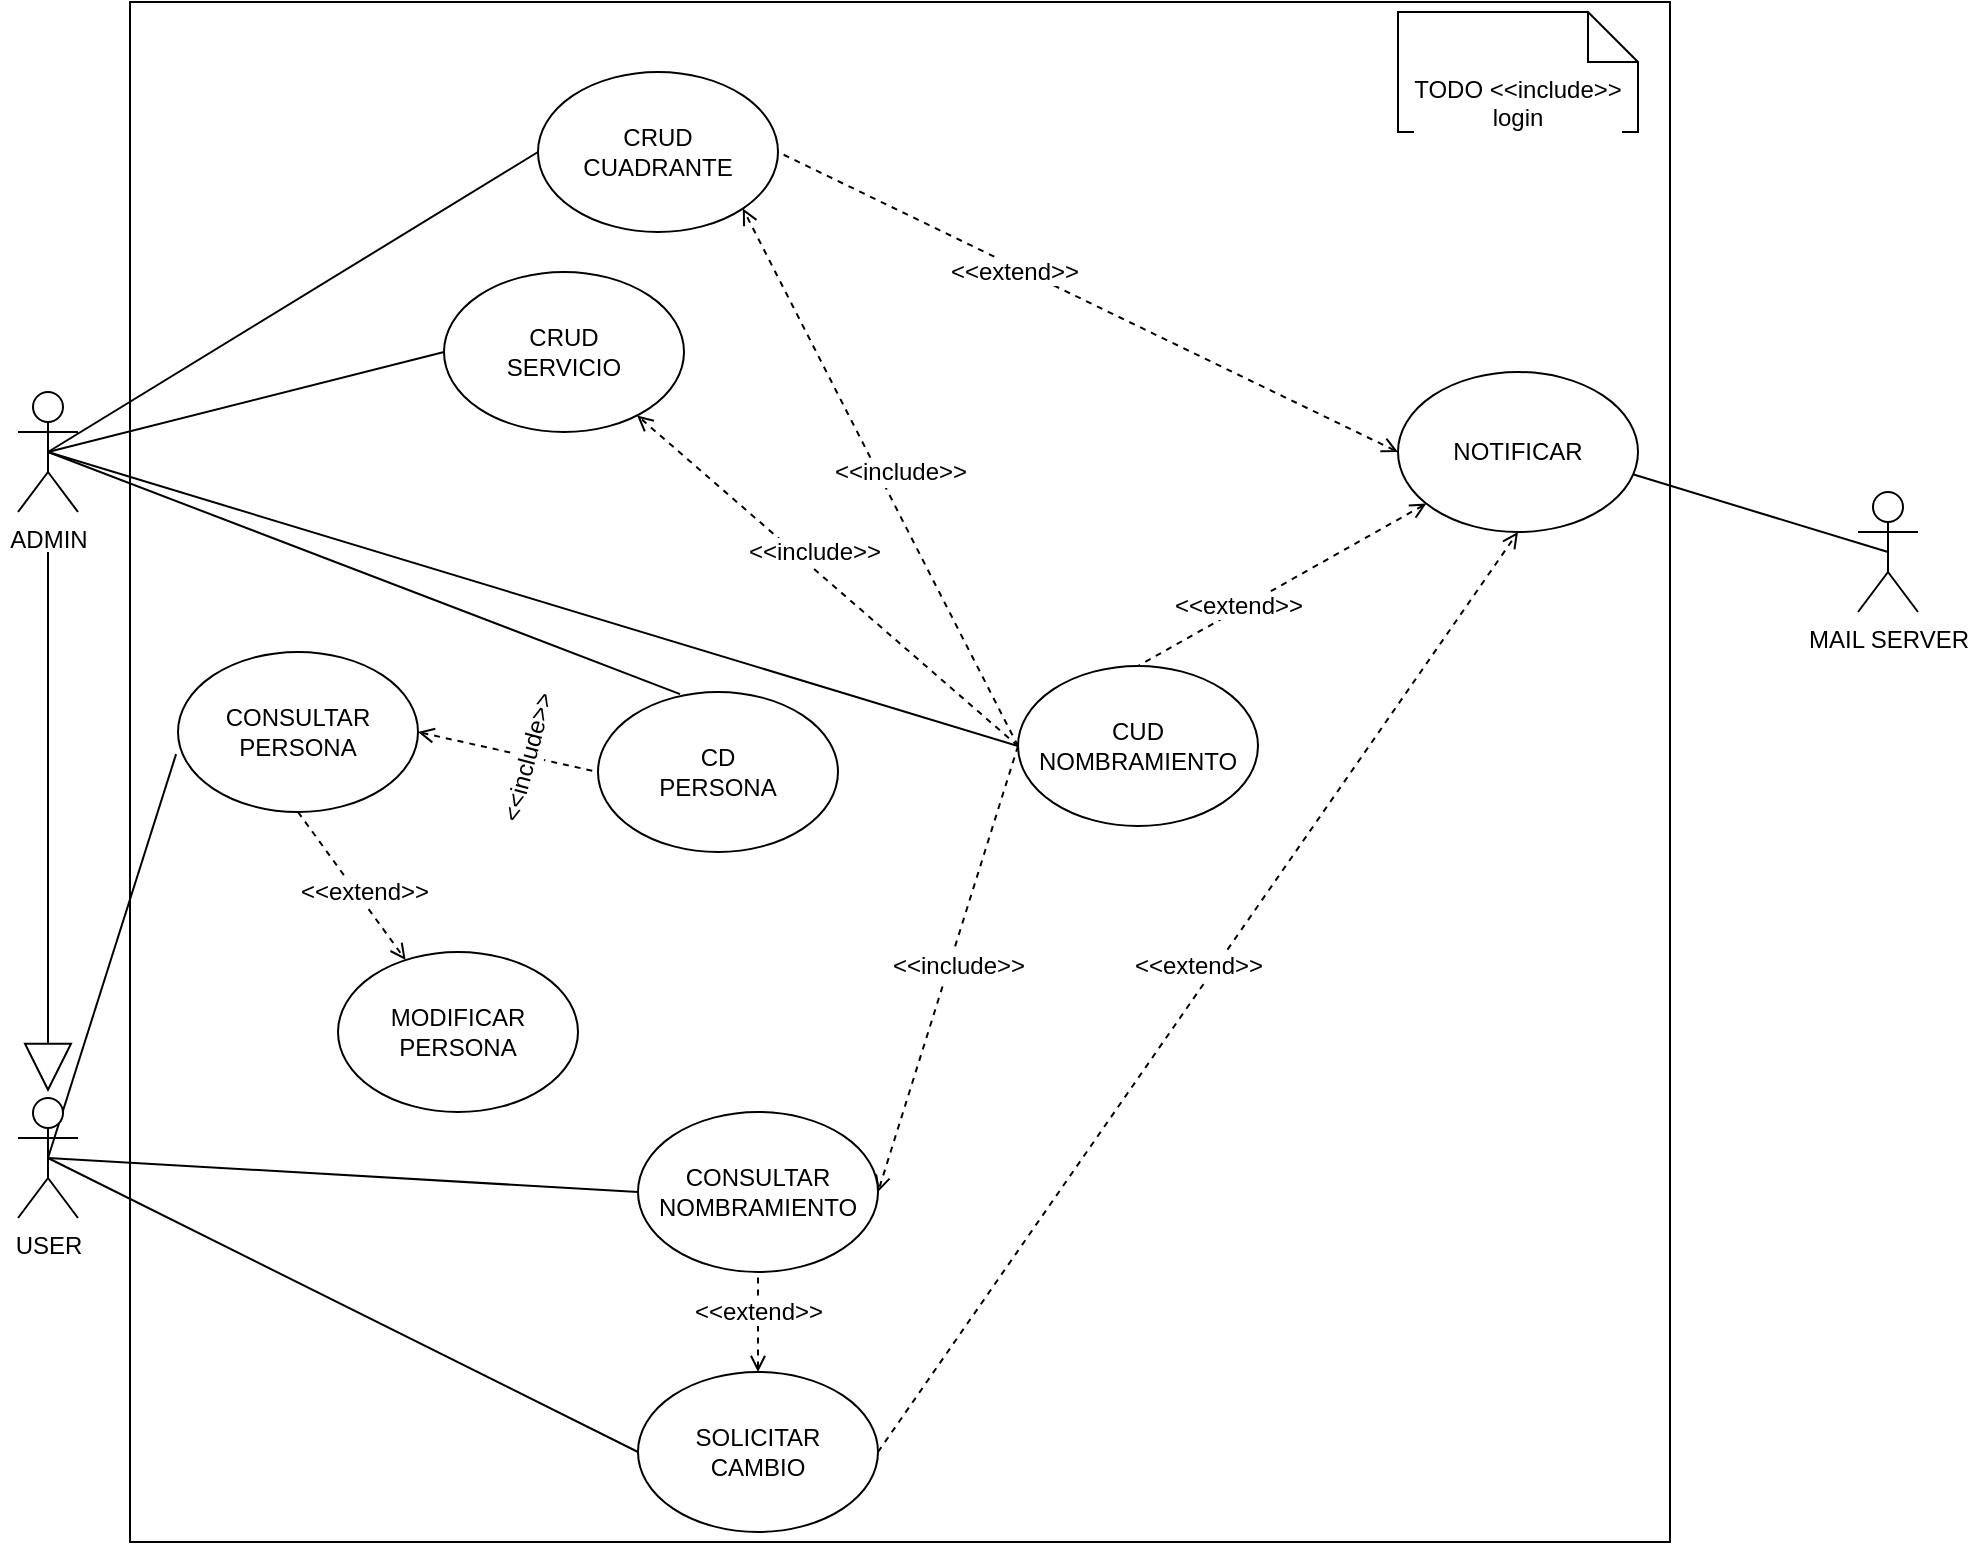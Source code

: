<mxfile version="13.10.9" type="github">
  <diagram name="Page-1" id="e7e014a7-5840-1c2e-5031-d8a46d1fe8dd">
    <mxGraphModel dx="1422" dy="762" grid="1" gridSize="10" guides="1" tooltips="1" connect="1" arrows="1" fold="1" page="1" pageScale="1" pageWidth="1169" pageHeight="826" background="#ffffff" math="0" shadow="0">
      <root>
        <mxCell id="0" />
        <mxCell id="1" parent="0" />
        <mxCell id="pjRjvjTuiItraaZkLmIK-75" value="" style="whiteSpace=wrap;html=1;aspect=fixed;labelBackgroundColor=#ffffff;" parent="1" vertex="1">
          <mxGeometry x="176" y="28" width="770" height="770" as="geometry" />
        </mxCell>
        <mxCell id="pjRjvjTuiItraaZkLmIK-51" style="rounded=0;orthogonalLoop=1;jettySize=auto;html=1;exitX=0.5;exitY=0.5;exitDx=0;exitDy=0;exitPerimeter=0;entryX=0.342;entryY=0.013;entryDx=0;entryDy=0;endArrow=none;endFill=0;entryPerimeter=0;" parent="1" source="pjRjvjTuiItraaZkLmIK-41" target="pjRjvjTuiItraaZkLmIK-45" edge="1">
          <mxGeometry relative="1" as="geometry" />
        </mxCell>
        <mxCell id="pjRjvjTuiItraaZkLmIK-59" style="edgeStyle=none;rounded=0;orthogonalLoop=1;jettySize=auto;html=1;exitX=0.5;exitY=0.5;exitDx=0;exitDy=0;exitPerimeter=0;entryX=0;entryY=0.5;entryDx=0;entryDy=0;startArrow=none;startFill=0;endArrow=none;endFill=0;" parent="1" source="pjRjvjTuiItraaZkLmIK-41" target="pjRjvjTuiItraaZkLmIK-44" edge="1">
          <mxGeometry relative="1" as="geometry" />
        </mxCell>
        <mxCell id="pjRjvjTuiItraaZkLmIK-60" style="edgeStyle=none;rounded=0;orthogonalLoop=1;jettySize=auto;html=1;exitX=0.5;exitY=0.5;exitDx=0;exitDy=0;exitPerimeter=0;entryX=0;entryY=0.5;entryDx=0;entryDy=0;startArrow=none;startFill=0;endArrow=none;endFill=0;" parent="1" source="pjRjvjTuiItraaZkLmIK-41" target="pjRjvjTuiItraaZkLmIK-46" edge="1">
          <mxGeometry relative="1" as="geometry" />
        </mxCell>
        <mxCell id="pjRjvjTuiItraaZkLmIK-61" style="edgeStyle=none;rounded=0;orthogonalLoop=1;jettySize=auto;html=1;exitX=0.5;exitY=0.5;exitDx=0;exitDy=0;exitPerimeter=0;entryX=0;entryY=0.5;entryDx=0;entryDy=0;startArrow=none;startFill=0;endArrow=none;endFill=0;" parent="1" source="pjRjvjTuiItraaZkLmIK-41" target="pjRjvjTuiItraaZkLmIK-47" edge="1">
          <mxGeometry relative="1" as="geometry" />
        </mxCell>
        <mxCell id="pjRjvjTuiItraaZkLmIK-73" style="edgeStyle=none;rounded=0;orthogonalLoop=1;jettySize=auto;html=1;startArrow=none;startFill=0;endArrow=block;endFill=0;endSize=22;" parent="1" edge="1">
          <mxGeometry relative="1" as="geometry">
            <mxPoint x="135" y="573" as="targetPoint" />
            <mxPoint x="135" y="303" as="sourcePoint" />
          </mxGeometry>
        </mxCell>
        <mxCell id="pjRjvjTuiItraaZkLmIK-41" value="ADMIN" style="shape=umlActor;verticalLabelPosition=bottom;verticalAlign=top;html=1;outlineConnect=0;" parent="1" vertex="1">
          <mxGeometry x="120" y="223" width="30" height="60" as="geometry" />
        </mxCell>
        <mxCell id="pjRjvjTuiItraaZkLmIK-62" style="edgeStyle=none;rounded=0;orthogonalLoop=1;jettySize=auto;html=1;exitX=0.5;exitY=0.5;exitDx=0;exitDy=0;exitPerimeter=0;entryX=0;entryY=0.5;entryDx=0;entryDy=0;startArrow=none;startFill=0;endArrow=none;endFill=0;" parent="1" source="pjRjvjTuiItraaZkLmIK-42" target="pjRjvjTuiItraaZkLmIK-48" edge="1">
          <mxGeometry relative="1" as="geometry" />
        </mxCell>
        <mxCell id="pjRjvjTuiItraaZkLmIK-74" style="edgeStyle=none;rounded=0;orthogonalLoop=1;jettySize=auto;html=1;exitX=0.5;exitY=0.5;exitDx=0;exitDy=0;exitPerimeter=0;entryX=0;entryY=0.5;entryDx=0;entryDy=0;startArrow=none;startFill=0;endArrow=none;endFill=0;endSize=22;" parent="1" source="pjRjvjTuiItraaZkLmIK-42" target="pjRjvjTuiItraaZkLmIK-63" edge="1">
          <mxGeometry relative="1" as="geometry" />
        </mxCell>
        <mxCell id="pjRjvjTuiItraaZkLmIK-82" style="edgeStyle=none;rounded=0;orthogonalLoop=1;jettySize=auto;html=1;exitX=0.5;exitY=0.5;exitDx=0;exitDy=0;exitPerimeter=0;entryX=-0.008;entryY=0.638;entryDx=0;entryDy=0;entryPerimeter=0;startArrow=none;startFill=0;endArrow=none;endFill=0;endSize=22;" parent="1" source="pjRjvjTuiItraaZkLmIK-42" target="pjRjvjTuiItraaZkLmIK-79" edge="1">
          <mxGeometry relative="1" as="geometry" />
        </mxCell>
        <mxCell id="pjRjvjTuiItraaZkLmIK-42" value="USER" style="shape=umlActor;verticalLabelPosition=bottom;verticalAlign=top;html=1;outlineConnect=0;" parent="1" vertex="1">
          <mxGeometry x="120" y="576" width="30" height="60" as="geometry" />
        </mxCell>
        <mxCell id="pjRjvjTuiItraaZkLmIK-64" style="edgeStyle=none;rounded=0;orthogonalLoop=1;jettySize=auto;html=1;exitX=0.5;exitY=0.5;exitDx=0;exitDy=0;exitPerimeter=0;entryX=0.975;entryY=0.638;entryDx=0;entryDy=0;entryPerimeter=0;startArrow=none;startFill=0;endArrow=none;endFill=0;" parent="1" source="pjRjvjTuiItraaZkLmIK-43" target="pjRjvjTuiItraaZkLmIK-52" edge="1">
          <mxGeometry relative="1" as="geometry" />
        </mxCell>
        <mxCell id="pjRjvjTuiItraaZkLmIK-43" value="MAIL SERVER" style="shape=umlActor;verticalLabelPosition=bottom;verticalAlign=top;html=1;outlineConnect=0;" parent="1" vertex="1">
          <mxGeometry x="1040" y="273" width="30" height="60" as="geometry" />
        </mxCell>
        <mxCell id="pjRjvjTuiItraaZkLmIK-44" value="CRUD &lt;br&gt;CUADRANTE" style="ellipse;whiteSpace=wrap;html=1;" parent="1" vertex="1">
          <mxGeometry x="380" y="63" width="120" height="80" as="geometry" />
        </mxCell>
        <mxCell id="pjRjvjTuiItraaZkLmIK-45" value="CD &lt;br&gt;PERSONA" style="ellipse;whiteSpace=wrap;html=1;" parent="1" vertex="1">
          <mxGeometry x="410" y="373" width="120" height="80" as="geometry" />
        </mxCell>
        <mxCell id="pjRjvjTuiItraaZkLmIK-46" value="CRUD &lt;br&gt;SERVICIO" style="ellipse;whiteSpace=wrap;html=1;" parent="1" vertex="1">
          <mxGeometry x="333" y="163" width="120" height="80" as="geometry" />
        </mxCell>
        <mxCell id="pjRjvjTuiItraaZkLmIK-54" style="edgeStyle=none;rounded=0;orthogonalLoop=1;jettySize=auto;html=1;dashed=1;endArrow=open;endFill=0;startArrow=none;startFill=0;exitX=0;exitY=0.5;exitDx=0;exitDy=0;" parent="1" source="pjRjvjTuiItraaZkLmIK-47" target="pjRjvjTuiItraaZkLmIK-46" edge="1">
          <mxGeometry relative="1" as="geometry">
            <mxPoint x="570" y="536" as="sourcePoint" />
          </mxGeometry>
        </mxCell>
        <mxCell id="pjRjvjTuiItraaZkLmIK-58" style="edgeStyle=none;rounded=0;orthogonalLoop=1;jettySize=auto;html=1;exitX=0;exitY=0.5;exitDx=0;exitDy=0;entryX=1;entryY=0.5;entryDx=0;entryDy=0;startArrow=none;startFill=0;endArrow=open;endFill=0;dashed=1;" parent="1" source="pjRjvjTuiItraaZkLmIK-47" target="pjRjvjTuiItraaZkLmIK-48" edge="1">
          <mxGeometry relative="1" as="geometry" />
        </mxCell>
        <mxCell id="pjRjvjTuiItraaZkLmIK-47" value="CUD &lt;br&gt;NOMBRAMIENTO" style="ellipse;whiteSpace=wrap;html=1;" parent="1" vertex="1">
          <mxGeometry x="620" y="360" width="120" height="80" as="geometry" />
        </mxCell>
        <mxCell id="pjRjvjTuiItraaZkLmIK-48" value="CONSULTAR&lt;br&gt;NOMBRAMIENTO" style="ellipse;whiteSpace=wrap;html=1;" parent="1" vertex="1">
          <mxGeometry x="430" y="583" width="120" height="80" as="geometry" />
        </mxCell>
        <mxCell id="pjRjvjTuiItraaZkLmIK-67" style="edgeStyle=none;rounded=0;orthogonalLoop=1;jettySize=auto;html=1;exitX=0;exitY=0.5;exitDx=0;exitDy=0;startArrow=open;startFill=0;endArrow=none;endFill=0;dashed=1;entryX=1;entryY=0.5;entryDx=0;entryDy=0;" parent="1" source="pjRjvjTuiItraaZkLmIK-52" target="pjRjvjTuiItraaZkLmIK-44" edge="1">
          <mxGeometry relative="1" as="geometry">
            <mxPoint x="440" y="173" as="targetPoint" />
          </mxGeometry>
        </mxCell>
        <mxCell id="pjRjvjTuiItraaZkLmIK-52" value="NOTIFICAR" style="ellipse;whiteSpace=wrap;html=1;" parent="1" vertex="1">
          <mxGeometry x="810" y="213" width="120" height="80" as="geometry" />
        </mxCell>
        <mxCell id="pjRjvjTuiItraaZkLmIK-56" style="edgeStyle=none;rounded=0;orthogonalLoop=1;jettySize=auto;html=1;exitX=0;exitY=0.5;exitDx=0;exitDy=0;dashed=1;endArrow=open;endFill=0;startArrow=none;startFill=0;entryX=1;entryY=1;entryDx=0;entryDy=0;" parent="1" source="pjRjvjTuiItraaZkLmIK-47" target="pjRjvjTuiItraaZkLmIK-44" edge="1">
          <mxGeometry relative="1" as="geometry">
            <mxPoint x="597.574" y="517.716" as="sourcePoint" />
            <mxPoint x="930" y="303" as="targetPoint" />
          </mxGeometry>
        </mxCell>
        <mxCell id="pjRjvjTuiItraaZkLmIK-57" value="&amp;lt;&amp;lt;include&amp;gt;&amp;gt;" style="text;html=1;align=center;verticalAlign=middle;resizable=0;points=[];autosize=1;labelBackgroundColor=#ffffff;" parent="1" vertex="1">
          <mxGeometry x="521" y="253" width="80" height="20" as="geometry" />
        </mxCell>
        <mxCell id="pjRjvjTuiItraaZkLmIK-65" style="edgeStyle=none;rounded=0;orthogonalLoop=1;jettySize=auto;html=1;entryX=0.5;entryY=1;entryDx=0;entryDy=0;startArrow=open;startFill=0;endArrow=none;endFill=0;dashed=1;" parent="1" source="pjRjvjTuiItraaZkLmIK-63" target="pjRjvjTuiItraaZkLmIK-48" edge="1">
          <mxGeometry relative="1" as="geometry" />
        </mxCell>
        <mxCell id="Uhh7G0hbcJphL9YLGXfl-6" style="rounded=0;orthogonalLoop=1;jettySize=auto;html=1;exitX=1;exitY=0.5;exitDx=0;exitDy=0;entryX=0.5;entryY=1;entryDx=0;entryDy=0;startArrow=none;startFill=0;endArrow=open;endFill=0;dashed=1;" edge="1" parent="1" source="pjRjvjTuiItraaZkLmIK-63" target="pjRjvjTuiItraaZkLmIK-52">
          <mxGeometry relative="1" as="geometry" />
        </mxCell>
        <mxCell id="pjRjvjTuiItraaZkLmIK-63" value="SOLICITAR&lt;br&gt;CAMBIO" style="ellipse;whiteSpace=wrap;html=1;" parent="1" vertex="1">
          <mxGeometry x="430" y="713" width="120" height="80" as="geometry" />
        </mxCell>
        <mxCell id="pjRjvjTuiItraaZkLmIK-55" value="&amp;lt;&amp;lt;include&amp;gt;&amp;gt;" style="text;html=1;align=center;verticalAlign=middle;resizable=0;points=[];autosize=1;labelBackgroundColor=#ffffff;" parent="1" vertex="1">
          <mxGeometry x="478" y="293" width="80" height="20" as="geometry" />
        </mxCell>
        <mxCell id="pjRjvjTuiItraaZkLmIK-68" value="&lt;span style=&quot;background-color: rgb(255 , 255 , 255)&quot;&gt;&amp;lt;&amp;lt;extend&amp;gt;&amp;gt;&lt;/span&gt;" style="text;html=1;align=center;verticalAlign=middle;resizable=0;points=[];autosize=1;" parent="1" vertex="1">
          <mxGeometry x="578" y="153" width="80" height="20" as="geometry" />
        </mxCell>
        <mxCell id="pjRjvjTuiItraaZkLmIK-71" style="edgeStyle=none;rounded=0;orthogonalLoop=1;jettySize=auto;html=1;startArrow=open;startFill=0;endArrow=none;endFill=0;dashed=1;entryX=0.5;entryY=0;entryDx=0;entryDy=0;" parent="1" source="pjRjvjTuiItraaZkLmIK-52" target="pjRjvjTuiItraaZkLmIK-47" edge="1">
          <mxGeometry relative="1" as="geometry">
            <mxPoint x="450" y="183" as="targetPoint" />
            <mxPoint x="760" y="113" as="sourcePoint" />
          </mxGeometry>
        </mxCell>
        <mxCell id="pjRjvjTuiItraaZkLmIK-72" value="&lt;span style=&quot;background-color: rgb(255 , 255 , 255)&quot;&gt;&amp;lt;&amp;lt;extend&amp;gt;&amp;gt;&lt;/span&gt;" style="text;html=1;align=center;verticalAlign=middle;resizable=0;points=[];autosize=1;" parent="1" vertex="1">
          <mxGeometry x="690" y="320" width="80" height="20" as="geometry" />
        </mxCell>
        <mxCell id="pjRjvjTuiItraaZkLmIK-78" value="TODO &amp;lt;&amp;lt;include&amp;gt;&amp;gt;&lt;br&gt;login" style="shape=note2;boundedLbl=1;whiteSpace=wrap;html=1;size=25;verticalAlign=top;align=center;labelBackgroundColor=#ffffff;" parent="1" vertex="1">
          <mxGeometry x="810" y="33" width="120" height="60" as="geometry" />
        </mxCell>
        <mxCell id="pjRjvjTuiItraaZkLmIK-84" style="edgeStyle=none;rounded=0;orthogonalLoop=1;jettySize=auto;html=1;exitX=1;exitY=0.5;exitDx=0;exitDy=0;entryX=0;entryY=0.5;entryDx=0;entryDy=0;startArrow=open;startFill=0;endArrow=none;endFill=0;dashed=1;" parent="1" source="pjRjvjTuiItraaZkLmIK-79" target="pjRjvjTuiItraaZkLmIK-45" edge="1">
          <mxGeometry relative="1" as="geometry" />
        </mxCell>
        <mxCell id="pjRjvjTuiItraaZkLmIK-86" style="edgeStyle=none;rounded=0;orthogonalLoop=1;jettySize=auto;html=1;exitX=0.5;exitY=1;exitDx=0;exitDy=0;startArrow=none;startFill=0;endArrow=open;endFill=0;dashed=1;" parent="1" source="pjRjvjTuiItraaZkLmIK-79" target="pjRjvjTuiItraaZkLmIK-81" edge="1">
          <mxGeometry relative="1" as="geometry" />
        </mxCell>
        <mxCell id="pjRjvjTuiItraaZkLmIK-79" value="CONSULTAR&lt;br&gt;PERSONA" style="ellipse;whiteSpace=wrap;html=1;" parent="1" vertex="1">
          <mxGeometry x="200" y="353" width="120" height="80" as="geometry" />
        </mxCell>
        <mxCell id="pjRjvjTuiItraaZkLmIK-81" value="MODIFICAR&lt;br&gt;PERSONA" style="ellipse;whiteSpace=wrap;html=1;" parent="1" vertex="1">
          <mxGeometry x="280" y="503" width="120" height="80" as="geometry" />
        </mxCell>
        <mxCell id="pjRjvjTuiItraaZkLmIK-87" value="&lt;span style=&quot;background-color: rgb(255 , 255 , 255)&quot;&gt;&amp;lt;&amp;lt;extend&amp;gt;&amp;gt;&lt;/span&gt;" style="text;html=1;align=center;verticalAlign=middle;resizable=0;points=[];autosize=1;" parent="1" vertex="1">
          <mxGeometry x="450" y="673" width="80" height="20" as="geometry" />
        </mxCell>
        <mxCell id="pjRjvjTuiItraaZkLmIK-88" value="&lt;span style=&quot;background-color: rgb(255 , 255 , 255)&quot;&gt;&amp;lt;&amp;lt;extend&amp;gt;&amp;gt;&lt;/span&gt;" style="text;html=1;align=center;verticalAlign=middle;resizable=0;points=[];autosize=1;" parent="1" vertex="1">
          <mxGeometry x="253" y="463" width="80" height="20" as="geometry" />
        </mxCell>
        <mxCell id="Uhh7G0hbcJphL9YLGXfl-1" value="&amp;lt;&amp;lt;include&amp;gt;&amp;gt;" style="text;html=1;align=center;verticalAlign=middle;resizable=0;points=[];autosize=1;labelBackgroundColor=#ffffff;rotation=-75;" vertex="1" parent="1">
          <mxGeometry x="335" y="396" width="80" height="20" as="geometry" />
        </mxCell>
        <mxCell id="Uhh7G0hbcJphL9YLGXfl-2" value="&amp;lt;&amp;lt;include&amp;gt;&amp;gt;" style="text;html=1;align=center;verticalAlign=middle;resizable=0;points=[];autosize=1;labelBackgroundColor=#ffffff;" vertex="1" parent="1">
          <mxGeometry x="550" y="500" width="80" height="20" as="geometry" />
        </mxCell>
        <mxCell id="Uhh7G0hbcJphL9YLGXfl-7" value="&lt;span style=&quot;background-color: rgb(255 , 255 , 255)&quot;&gt;&amp;lt;&amp;lt;extend&amp;gt;&amp;gt;&lt;/span&gt;" style="text;html=1;align=center;verticalAlign=middle;resizable=0;points=[];autosize=1;" vertex="1" parent="1">
          <mxGeometry x="670" y="500" width="80" height="20" as="geometry" />
        </mxCell>
      </root>
    </mxGraphModel>
  </diagram>
</mxfile>
